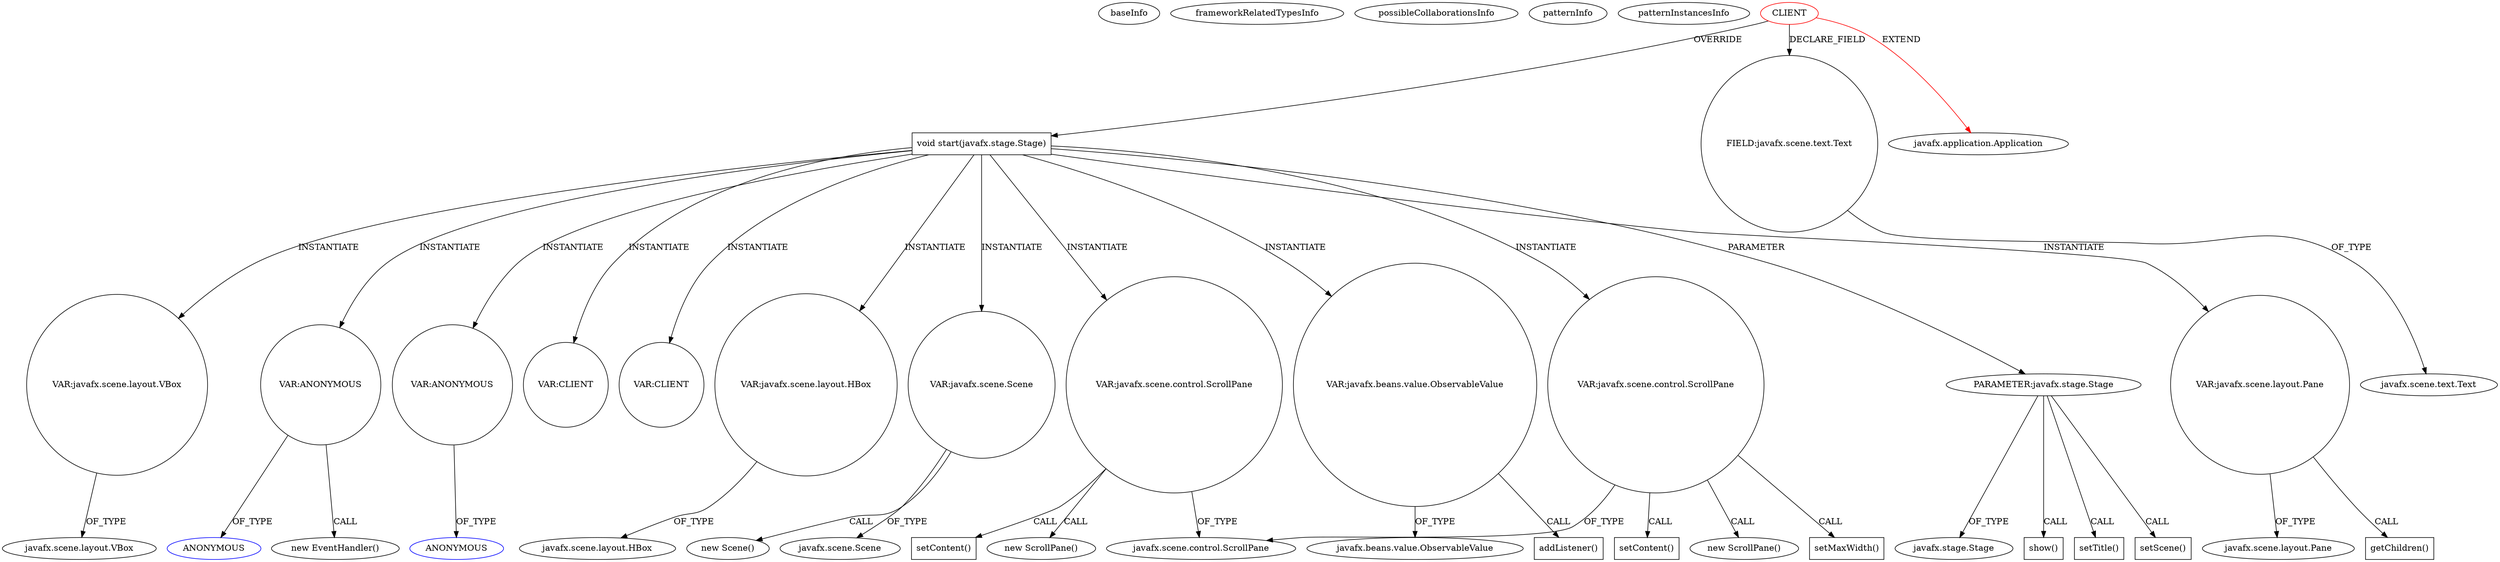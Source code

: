 digraph {
baseInfo[graphId=2610,category="pattern",isAnonymous=false,possibleRelation=false]
frameworkRelatedTypesInfo[0="javafx.application.Application"]
possibleCollaborationsInfo[]
patternInfo[frequency=2.0,patternRootClient=0]
patternInstancesInfo[0="jsnsimpson-tilisty~/jsnsimpson-tilisty/tilisty-master/src/com/tilisty/views/TilistyView.java~TilistyView~3407",1="davelet-InternationalChess-JavaFX2~/davelet-InternationalChess-JavaFX2/InternationalChess-JavaFX2-master/src/cn/davelet/internationalchess/InternationalChess.java~InternationalChess~2344"]
46[label="new ScrollPane()",vertexType="CONSTRUCTOR_CALL",isFrameworkType=false]
47[label="VAR:javafx.scene.control.ScrollPane",vertexType="VARIABLE_EXPRESION",isFrameworkType=false,shape=circle]
48[label="javafx.scene.control.ScrollPane",vertexType="FRAMEWORK_CLASS_TYPE",isFrameworkType=false]
54[label="setMaxWidth()",vertexType="INSIDE_CALL",isFrameworkType=false,shape=box]
14[label="void start(javafx.stage.Stage)",vertexType="OVERRIDING_METHOD_DECLARATION",isFrameworkType=false,shape=box]
0[label="CLIENT",vertexType="ROOT_CLIENT_CLASS_DECLARATION",isFrameworkType=false,color=red]
15[label="PARAMETER:javafx.stage.Stage",vertexType="PARAMETER_DECLARATION",isFrameworkType=false]
9[label="FIELD:javafx.scene.text.Text",vertexType="FIELD_DECLARATION",isFrameworkType=false,shape=circle]
80[label="VAR:javafx.scene.layout.Pane",vertexType="VARIABLE_EXPRESION",isFrameworkType=false,shape=circle]
75[label="VAR:javafx.scene.layout.VBox",vertexType="VARIABLE_EXPRESION",isFrameworkType=false,shape=circle]
90[label="VAR:ANONYMOUS",vertexType="VARIABLE_EXPRESION",isFrameworkType=false,shape=circle]
40[label="VAR:ANONYMOUS",vertexType="VARIABLE_EXPRESION",isFrameworkType=false,shape=circle]
82[label="javafx.scene.layout.Pane",vertexType="FRAMEWORK_CLASS_TYPE",isFrameworkType=false]
8[label="javafx.stage.Stage",vertexType="FRAMEWORK_CLASS_TYPE",isFrameworkType=false]
1[label="javafx.application.Application",vertexType="FRAMEWORK_CLASS_TYPE",isFrameworkType=false]
60[label="setContent()",vertexType="INSIDE_CALL",isFrameworkType=false,shape=box]
77[label="javafx.scene.layout.VBox",vertexType="FRAMEWORK_CLASS_TYPE",isFrameworkType=false]
10[label="javafx.scene.text.Text",vertexType="FRAMEWORK_CLASS_TYPE",isFrameworkType=false]
41[label="ANONYMOUS",vertexType="REFERENCE_ANONYMOUS_DECLARATION",isFrameworkType=false,color=blue]
91[label="ANONYMOUS",vertexType="REFERENCE_ANONYMOUS_DECLARATION",isFrameworkType=false,color=blue]
89[label="new EventHandler()",vertexType="CONSTRUCTOR_CALL",isFrameworkType=false]
25[label="VAR:CLIENT",vertexType="VARIABLE_EXPRESION",isFrameworkType=false,shape=circle]
28[label="VAR:CLIENT",vertexType="VARIABLE_EXPRESION",isFrameworkType=false,shape=circle]
96[label="show()",vertexType="INSIDE_CALL",isFrameworkType=false,shape=box]
81[label="getChildren()",vertexType="INSIDE_CALL",isFrameworkType=false,shape=box]
72[label="VAR:javafx.scene.layout.HBox",vertexType="VARIABLE_EXPRESION",isFrameworkType=false,shape=circle]
3[label="javafx.scene.layout.HBox",vertexType="FRAMEWORK_CLASS_TYPE",isFrameworkType=false]
23[label="setTitle()",vertexType="INSIDE_CALL",isFrameworkType=false,shape=box]
18[label="VAR:javafx.scene.Scene",vertexType="VARIABLE_EXPRESION",isFrameworkType=false,shape=circle]
17[label="new Scene()",vertexType="CONSTRUCTOR_CALL",isFrameworkType=false]
94[label="setScene()",vertexType="INSIDE_CALL",isFrameworkType=false,shape=box]
62[label="VAR:javafx.scene.control.ScrollPane",vertexType="VARIABLE_EXPRESION",isFrameworkType=false,shape=circle]
71[label="setContent()",vertexType="INSIDE_CALL",isFrameworkType=false,shape=box]
61[label="new ScrollPane()",vertexType="CONSTRUCTOR_CALL",isFrameworkType=false]
19[label="javafx.scene.Scene",vertexType="FRAMEWORK_CLASS_TYPE",isFrameworkType=false]
30[label="VAR:javafx.beans.value.ObservableValue",vertexType="VARIABLE_EXPRESION",isFrameworkType=false,shape=circle]
32[label="javafx.beans.value.ObservableValue",vertexType="FRAMEWORK_INTERFACE_TYPE",isFrameworkType=false]
31[label="addListener()",vertexType="INSIDE_CALL",isFrameworkType=false,shape=box]
14->30[label="INSTANTIATE"]
14->80[label="INSTANTIATE"]
14->18[label="INSTANTIATE"]
90->91[label="OF_TYPE"]
15->96[label="CALL"]
47->60[label="CALL"]
62->61[label="CALL"]
30->32[label="OF_TYPE"]
14->75[label="INSTANTIATE"]
47->46[label="CALL"]
30->31[label="CALL"]
40->41[label="OF_TYPE"]
18->19[label="OF_TYPE"]
14->72[label="INSTANTIATE"]
9->10[label="OF_TYPE"]
14->40[label="INSTANTIATE"]
14->28[label="INSTANTIATE"]
14->62[label="INSTANTIATE"]
0->14[label="OVERRIDE"]
14->90[label="INSTANTIATE"]
47->48[label="OF_TYPE"]
15->23[label="CALL"]
0->1[label="EXTEND",color=red]
80->81[label="CALL"]
14->25[label="INSTANTIATE"]
14->15[label="PARAMETER"]
14->47[label="INSTANTIATE"]
15->8[label="OF_TYPE"]
90->89[label="CALL"]
0->9[label="DECLARE_FIELD"]
47->54[label="CALL"]
80->82[label="OF_TYPE"]
62->48[label="OF_TYPE"]
15->94[label="CALL"]
18->17[label="CALL"]
75->77[label="OF_TYPE"]
72->3[label="OF_TYPE"]
62->71[label="CALL"]
}
